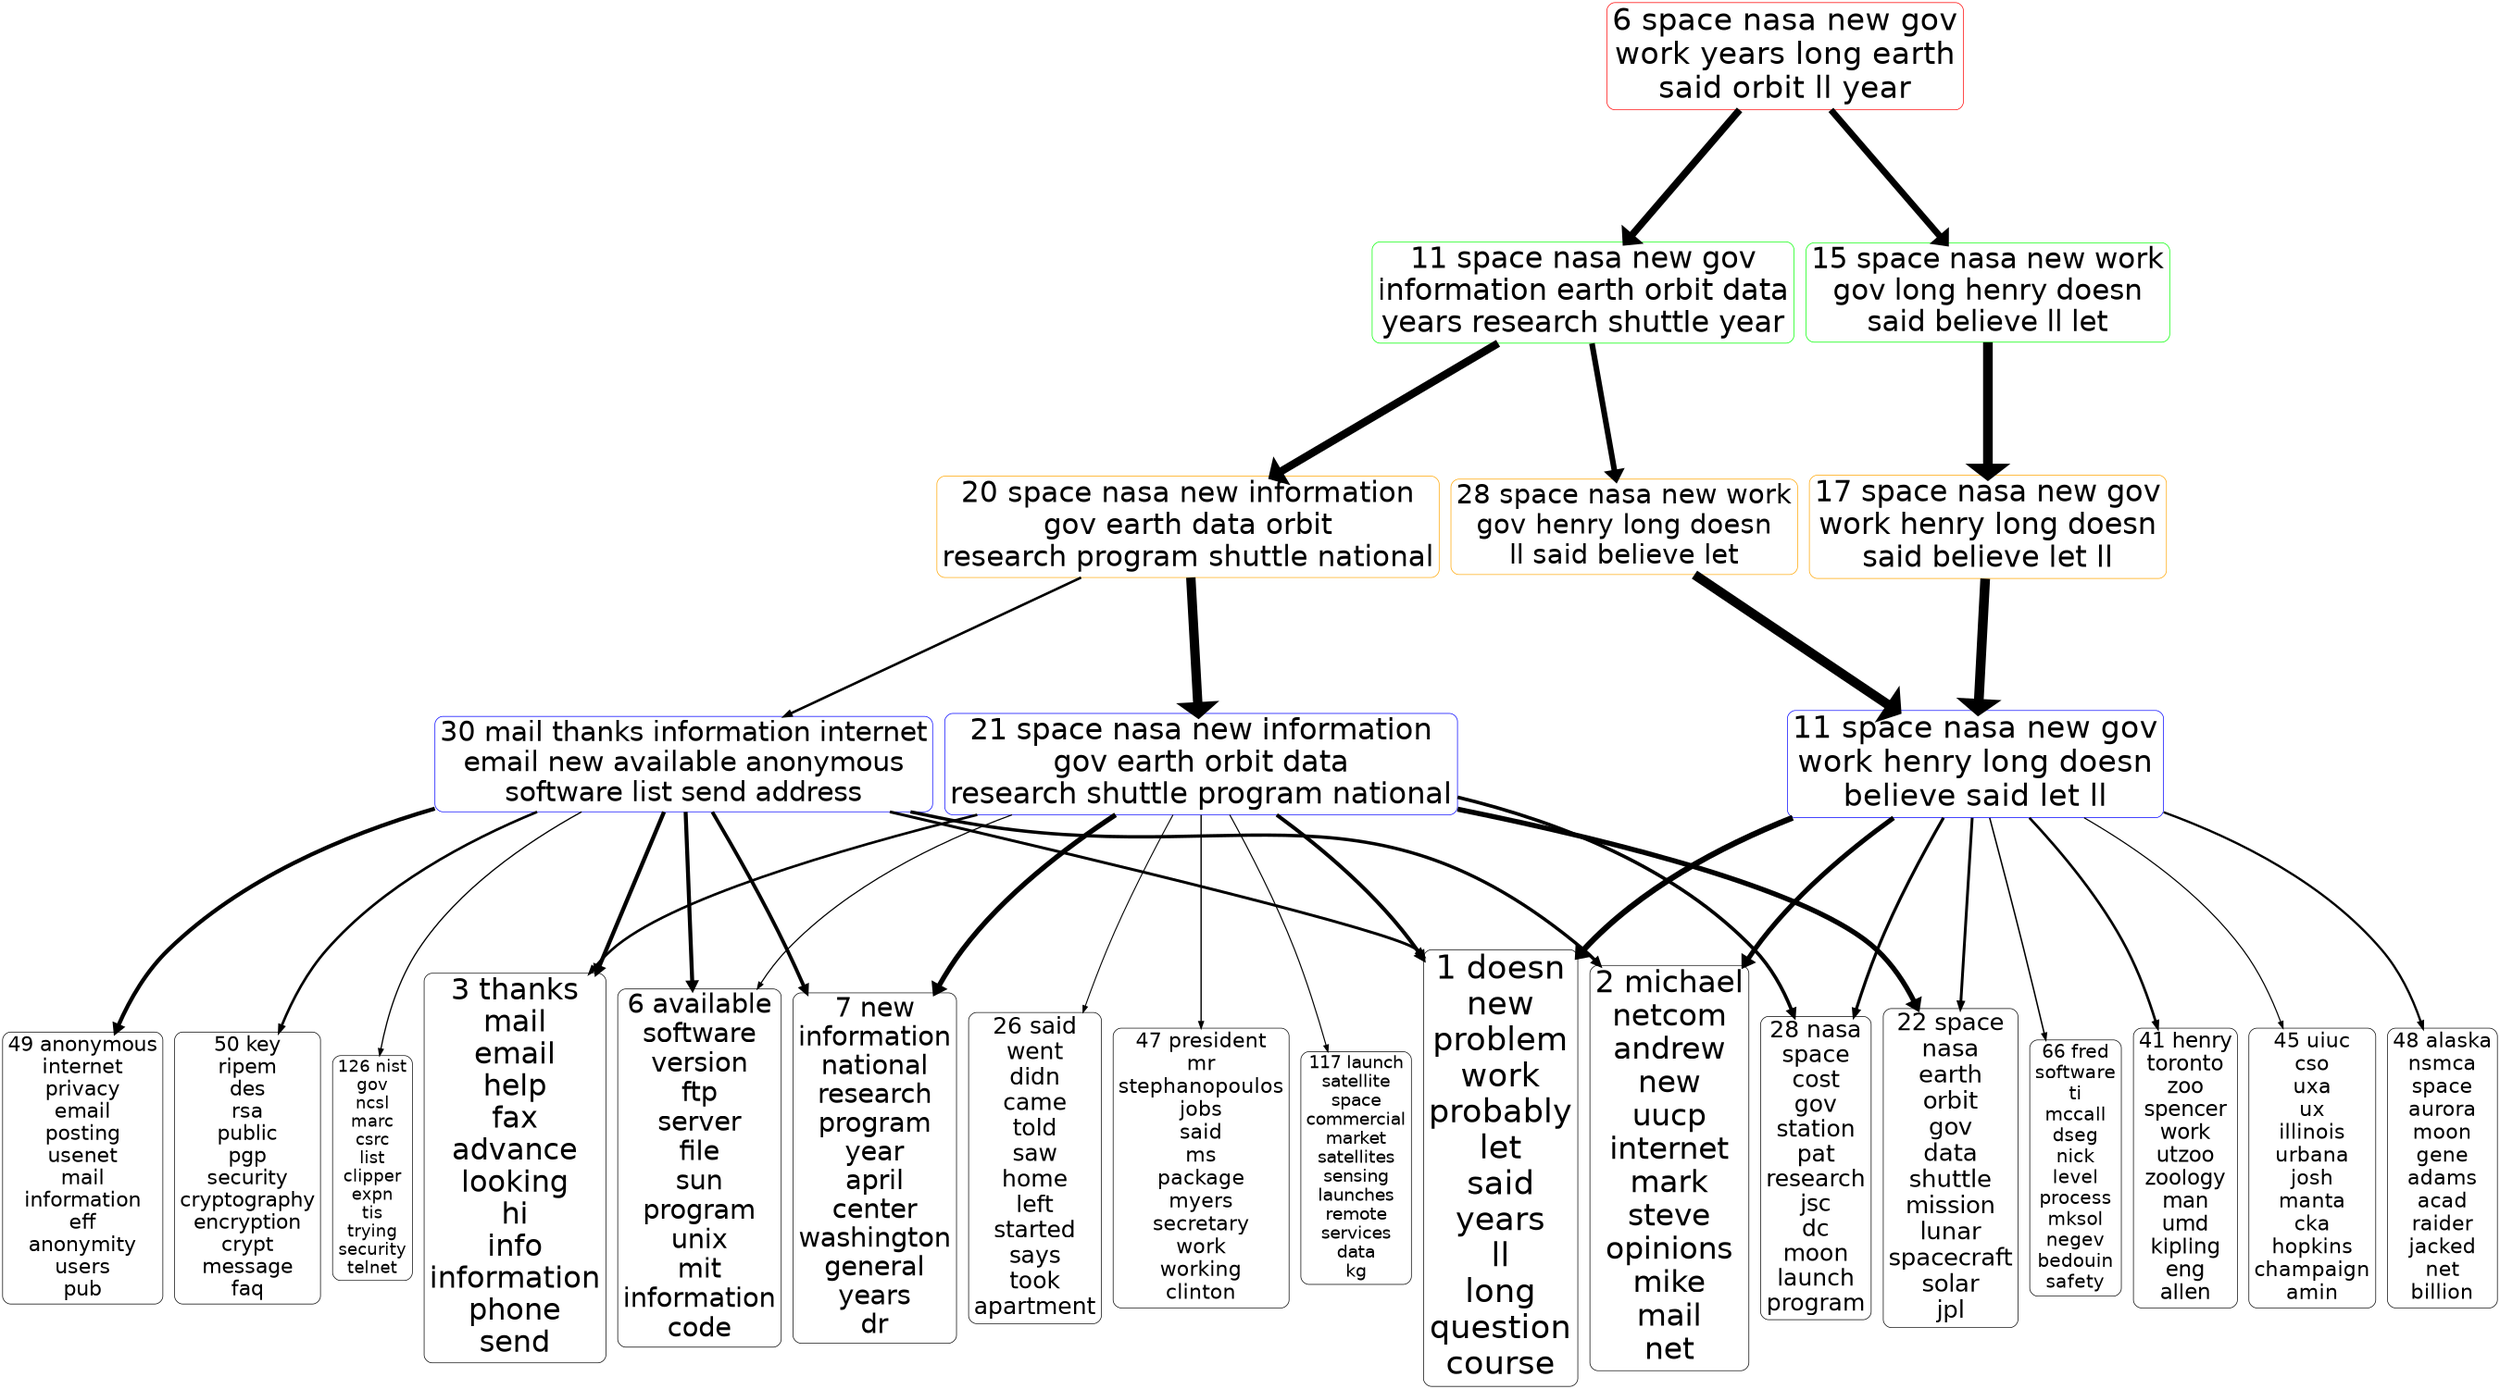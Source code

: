 digraph G {
size="18,18!";ranksep=4; ratio = auto; layers="1:2:3:4:5";
graph [fontname = "helvetica"];node [fontname = "helvetica"];edge [fontname = "helvetica"];ranksep=2.8;
"5_6" [ rank =5,fontsize =47.3189, shape=box, style="rounded", color=red, label="6 space nasa new gov
work years long earth
said orbit ll year"]
"5_6" -> "4_11" [penwidth=10.9081,dir=forward]
"4_11" [rank =6,fontsize =44.7444, shape=box, style="rounded", color=green,label="11 space nasa new gov
information earth orbit data
years research shuttle year"]
"5_6" -> "4_15" [penwidth=9.9083,dir=forward]
"4_15" [rank =6,fontsize =43.6023, shape=box, style="rounded", color=green,label="15 space nasa new work
gov long henry doesn
said believe ll let"]
"4_11" [ rank =4,fontsize =44.7444, shape=box, style="rounded", color=green, label="11 space nasa new gov
information earth orbit data
years research shuttle year"]
"4_11" -> "3_20" [penwidth=12.0263,dir=forward]
"3_20" [rank =5,fontsize =44.2942, shape=box, style="rounded", color=orange,label="20 space nasa new information
gov earth data orbit
research program shuttle national"]
"4_11" -> "3_28" [penwidth=8.6286,dir=forward]
"3_28" [rank =5,fontsize =41.5412, shape=box, style="rounded", color=orange,label="28 space nasa new work
gov henry long doesn
ll said believe let"]
"3_20" [ rank =3,fontsize =44.2942, shape=box, style="rounded", color=orange, label="20 space nasa new information
gov earth data orbit
research program shuttle national"]
"3_20" -> "2_21" [penwidth=14.3492,dir=forward]
"2_21" [rank =4,fontsize =44.7915, shape=box, style="rounded", color=blue,label="21 space nasa new information
gov earth orbit data
research shuttle program national"]
"3_20" -> "2_30" [penwidth=3.7896,dir=forward]
"2_30" [rank =4,fontsize =41.9207, shape=box, style="rounded", color=blue,label="30 mail thanks information internet
email new available anonymous
software list send address"]
"2_21" [ rank =2,fontsize =44.7915, shape=box, style="rounded", color=blue, label="21 space nasa new information
gov earth orbit data
research shuttle program national"]
"2_21" -> "1_1" [penwidth=5.8264,dir=forward]
"1_1" [rank =3,fontsize =50, shape=box, style="rounded", color=black,label="1 doesn
new
problem
work
probably
let
said
years
ll
long
question
course"]
"2_21" -> "1_3" [penwidth=3.8751,dir=forward]
"1_3" [rank =3,fontsize =44.9965, shape=box, style="rounded", color=black,label="3 thanks
mail
email
help
fax
advance
looking
hi
info
information
phone
send"]
"2_21" -> "1_6" [penwidth=1.8025,dir=forward]
"1_6" [rank =3,fontsize =40.6629, shape=box, style="rounded", color=black,label="6 available
software
version
ftp
server
file
sun
program
unix
mit
information
code"]
"2_21" -> "1_7" [penwidth=7.721,dir=forward]
"1_7" [rank =3,fontsize =40.4508, shape=box, style="rounded", color=black,label="7 new
information
national
research
program
year
april
center
washington
general
years
dr"]
"2_21" -> "1_22" [penwidth=7.7541,dir=forward]
"1_22" [rank =3,fontsize =36.1439, shape=box, style="rounded", color=black,label="22 space
nasa
earth
orbit
gov
data
shuttle
mission
lunar
spacecraft
solar
jpl"]
"2_21" -> "1_26" [penwidth=1.548,dir=forward]
"1_26" [rank =3,fontsize =35.2628, shape=box, style="rounded", color=black,label="26 said
went
didn
came
told
saw
home
left
started
says
took
apartment"]
"2_21" -> "1_28" [penwidth=5.3216,dir=forward]
"1_28" [rank =3,fontsize =34.9684, shape=box, style="rounded", color=black,label="28 nasa
space
cost
gov
station
pat
research
jsc
dc
moon
launch
program"]
"2_21" -> "1_47" [penwidth=2.0252,dir=forward]
"1_47" [rank =3,fontsize =31.3843, shape=box, style="rounded", color=black,label="47 president
mr
stephanopoulos
jobs
said
ms
package
myers
secretary
work
working
clinton"]
"2_21" -> "1_117" [penwidth=1.68,dir=forward]
"1_117" [rank =3,fontsize =26.1933, shape=box, style="rounded", color=black,label="117 launch
satellite
space
commercial
market
satellites
sensing
launches
remote
services
data
kg"]
"2_30" [ rank =2,fontsize =41.9207, shape=box, style="rounded", color=blue, label="30 mail thanks information internet
email new available anonymous
software list send address"]
"2_30" -> "1_1" [penwidth=4.3296,dir=forward]
"1_1" [rank =3,fontsize =50, shape=box, style="rounded", color=black,label="1 doesn
new
problem
work
probably
let
said
years
ll
long
question
course"]
"2_30" -> "1_2" [penwidth=5.0657,dir=forward]
"1_2" [rank =3,fontsize =46.1741, shape=box, style="rounded", color=black,label="2 michael
netcom
andrew
new
uucp
internet
mark
steve
opinions
mike
mail
net"]
"2_30" -> "1_3" [penwidth=6.2499,dir=forward]
"1_3" [rank =3,fontsize =44.9965, shape=box, style="rounded", color=black,label="3 thanks
mail
email
help
fax
advance
looking
hi
info
information
phone
send"]
"2_30" -> "1_6" [penwidth=6.1335,dir=forward]
"1_6" [rank =3,fontsize =40.6629, shape=box, style="rounded", color=black,label="6 available
software
version
ftp
server
file
sun
program
unix
mit
information
code"]
"2_30" -> "1_7" [penwidth=5.5411,dir=forward]
"1_7" [rank =3,fontsize =40.4508, shape=box, style="rounded", color=black,label="7 new
information
national
research
program
year
april
center
washington
general
years
dr"]
"2_30" -> "1_49" [penwidth=6.2152,dir=forward]
"1_49" [rank =3,fontsize =31.135, shape=box, style="rounded", color=black,label="49 anonymous
internet
privacy
email
posting
usenet
mail
information
eff
anonymity
users
pub"]
"2_30" -> "1_50" [penwidth=3.9099,dir=forward]
"1_50" [rank =3,fontsize =31.0213, shape=box, style="rounded", color=black,label="50 key
ripem
des
rsa
public
pgp
security
cryptography
encryption
crypt
message
faq"]
"2_30" -> "1_126" [penwidth=1.9392,dir=forward]
"1_126" [rank =3,fontsize =25.8392, shape=box, style="rounded", color=black,label="126 nist
gov
ncsl
marc
csrc
list
clipper
expn
tis
trying
security
telnet"]
"3_28" [ rank =3,fontsize =41.5412, shape=box, style="rounded", color=orange, label="28 space nasa new work
gov henry long doesn
ll said believe let"]
"3_28" -> "2_11" [penwidth=14.6279,dir=forward]
"2_11" [rank =4,fontsize =47.3234, shape=box, style="rounded", color=blue,label="11 space nasa new gov
work henry long doesn
believe said let ll"]
"2_11" [ rank =2,fontsize =47.3234, shape=box, style="rounded", color=blue, label="11 space nasa new gov
work henry long doesn
believe said let ll"]
"2_11" -> "1_1" [penwidth=8.9364,dir=forward]
"1_1" [rank =3,fontsize =50, shape=box, style="rounded", color=black,label="1 doesn
new
problem
work
probably
let
said
years
ll
long
question
course"]
"2_11" -> "1_2" [penwidth=7.4167,dir=forward]
"1_2" [rank =3,fontsize =46.1741, shape=box, style="rounded", color=black,label="2 michael
netcom
andrew
new
uucp
internet
mark
steve
opinions
mike
mail
net"]
"2_11" -> "1_22" [penwidth=4.2869,dir=forward]
"1_22" [rank =3,fontsize =36.1439, shape=box, style="rounded", color=black,label="22 space
nasa
earth
orbit
gov
data
shuttle
mission
lunar
spacecraft
solar
jpl"]
"2_11" -> "1_28" [penwidth=4.6525,dir=forward]
"1_28" [rank =3,fontsize =34.9684, shape=box, style="rounded", color=black,label="28 nasa
space
cost
gov
station
pat
research
jsc
dc
moon
launch
program"]
"2_11" -> "1_41" [penwidth=3.9302,dir=forward]
"1_41" [rank =3,fontsize =31.8945, shape=box, style="rounded", color=black,label="41 henry
toronto
zoo
spencer
work
utzoo
zoology
man
umd
kipling
eng
allen"]
"2_11" -> "1_45" [penwidth=1.7621,dir=forward]
"1_45" [rank =3,fontsize =31.532, shape=box, style="rounded", color=black,label="45 uiuc
cso
uxa
ux
illinois
urbana
josh
manta
cka
hopkins
champaign
amin"]
"2_11" -> "1_48" [penwidth=3.4409,dir=forward]
"1_48" [rank =3,fontsize =31.3763, shape=box, style="rounded", color=black,label="48 alaska
nsmca
space
aurora
moon
gene
adams
acad
raider
jacked
net
billion"]
"2_11" -> "1_66" [penwidth=2.2282,dir=forward]
"1_66" [rank =3,fontsize =28.7847, shape=box, style="rounded", color=black,label="66 fred
software
ti
mccall
dseg
nick
level
process
mksol
negev
bedouin
safety"]
"4_15" [ rank =4,fontsize =43.6023, shape=box, style="rounded", color=green, label="15 space nasa new work
gov long henry doesn
said believe ll let"]
"4_15" -> "3_17" [penwidth=14.7484,dir=forward]
"3_17" [rank =5,fontsize =45.0478, shape=box, style="rounded", color=orange,label="17 space nasa new gov
work henry long doesn
said believe let ll"]
"3_17" [ rank =3,fontsize =45.0478, shape=box, style="rounded", color=orange, label="17 space nasa new gov
work henry long doesn
said believe let ll"]
"3_17" -> "2_11" [penwidth=14.8232,dir=forward]
"2_11" [rank =4,fontsize =47.3234, shape=box, style="rounded", color=blue,label="11 space nasa new gov
work henry long doesn
believe said let ll"]
"2_11" [ rank =2,fontsize =47.3234, shape=box, style="rounded", color=blue, label="11 space nasa new gov
work henry long doesn
believe said let ll"]
"1_1" [rank =3,fontsize =50, shape=box, style="rounded", color=black,label="1 doesn
new
problem
work
probably
let
said
years
ll
long
question
course"]
"1_2" [rank =3,fontsize =46.1741, shape=box, style="rounded", color=black,label="2 michael
netcom
andrew
new
uucp
internet
mark
steve
opinions
mike
mail
net"]
"1_22" [rank =3,fontsize =36.1439, shape=box, style="rounded", color=black,label="22 space
nasa
earth
orbit
gov
data
shuttle
mission
lunar
spacecraft
solar
jpl"]
"1_28" [rank =3,fontsize =34.9684, shape=box, style="rounded", color=black,label="28 nasa
space
cost
gov
station
pat
research
jsc
dc
moon
launch
program"]
"1_41" [rank =3,fontsize =31.8945, shape=box, style="rounded", color=black,label="41 henry
toronto
zoo
spencer
work
utzoo
zoology
man
umd
kipling
eng
allen"]
"1_45" [rank =3,fontsize =31.532, shape=box, style="rounded", color=black,label="45 uiuc
cso
uxa
ux
illinois
urbana
josh
manta
cka
hopkins
champaign
amin"]
"1_48" [rank =3,fontsize =31.3763, shape=box, style="rounded", color=black,label="48 alaska
nsmca
space
aurora
moon
gene
adams
acad
raider
jacked
net
billion"]
"1_66" [rank =3,fontsize =28.7847, shape=box, style="rounded", color=black,label="66 fred
software
ti
mccall
dseg
nick
level
process
mksol
negev
bedouin
safety"]
{rank=same; "1_1" "1_3" "1_6" "1_7" "1_22" "1_26" "1_28" "1_47" "1_117" "1_1" "1_2" "1_3" "1_6" "1_7" "1_49" "1_50" "1_126" "1_1" "1_2" "1_22" "1_28" "1_41" "1_45" "1_48" "1_66" "1_1" "1_2" "1_22" "1_28" "1_41" "1_45" "1_48" "1_66"}{rank=same; "2_21" "2_30" "2_21" "2_30" "2_11" "2_11" "2_11" "2_11"}{rank=same; "3_20" "3_28" "3_20" "3_28" "3_17" "3_17"}{rank=same; "4_11" "4_15" "4_11" "4_15"}{rank=same; "5_6"}}